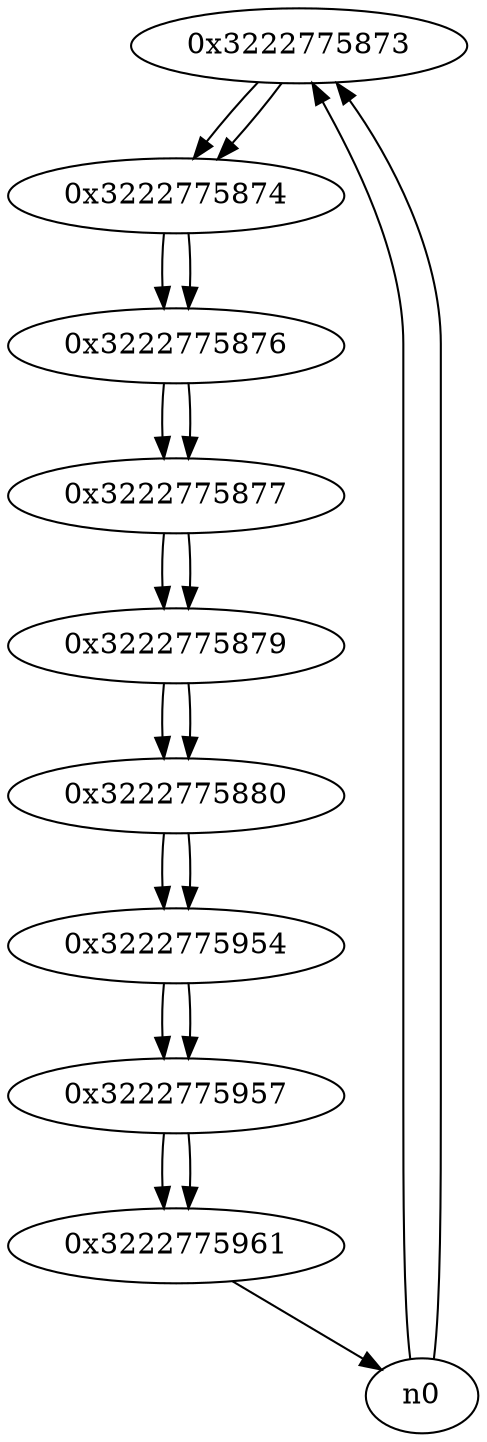 digraph G{
/* nodes */
  n1 [label="0x3222775873"]
  n2 [label="0x3222775874"]
  n3 [label="0x3222775876"]
  n4 [label="0x3222775877"]
  n5 [label="0x3222775879"]
  n6 [label="0x3222775880"]
  n7 [label="0x3222775954"]
  n8 [label="0x3222775957"]
  n9 [label="0x3222775961"]
/* edges */
n1 -> n2;
n0 -> n1;
n0 -> n1;
n2 -> n3;
n1 -> n2;
n3 -> n4;
n2 -> n3;
n4 -> n5;
n3 -> n4;
n5 -> n6;
n4 -> n5;
n6 -> n7;
n5 -> n6;
n7 -> n8;
n6 -> n7;
n8 -> n9;
n7 -> n8;
n9 -> n0;
n8 -> n9;
}
